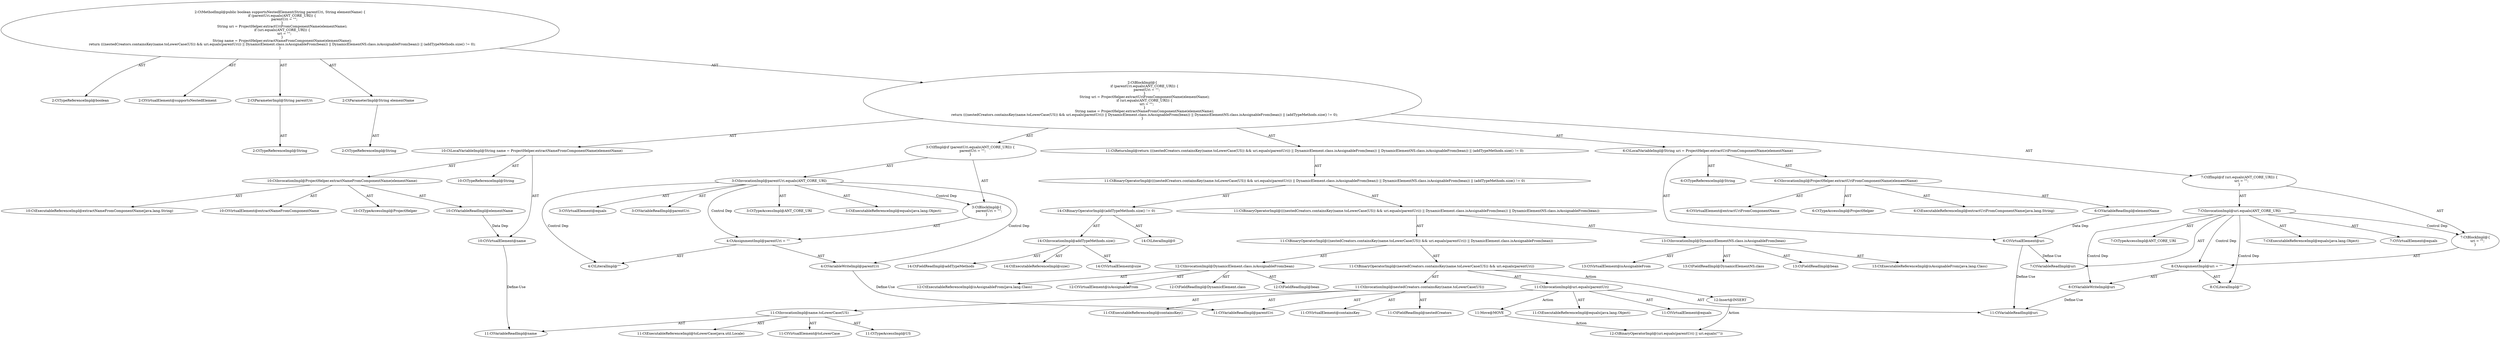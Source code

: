 digraph "supportsNestedElement#?,String,String" {
0 [label="2:CtTypeReferenceImpl@boolean" shape=ellipse]
1 [label="2:CtVirtualElement@supportsNestedElement" shape=ellipse]
2 [label="2:CtParameterImpl@String parentUri" shape=ellipse]
3 [label="2:CtTypeReferenceImpl@String" shape=ellipse]
4 [label="2:CtParameterImpl@String elementName" shape=ellipse]
5 [label="2:CtTypeReferenceImpl@String" shape=ellipse]
6 [label="3:CtExecutableReferenceImpl@equals(java.lang.Object)" shape=ellipse]
7 [label="3:CtVirtualElement@equals" shape=ellipse]
8 [label="3:CtVariableReadImpl@parentUri" shape=ellipse]
9 [label="3:CtTypeAccessImpl@ANT_CORE_URI" shape=ellipse]
10 [label="3:CtInvocationImpl@parentUri.equals(ANT_CORE_URI)" shape=ellipse]
11 [label="4:CtVariableWriteImpl@parentUri" shape=ellipse]
12 [label="4:CtLiteralImpl@\"\"" shape=ellipse]
13 [label="4:CtAssignmentImpl@parentUri = \"\"" shape=ellipse]
14 [label="3:CtBlockImpl@\{
    parentUri = \"\";
\}" shape=ellipse]
15 [label="3:CtIfImpl@if (parentUri.equals(ANT_CORE_URI)) \{
    parentUri = \"\";
\}" shape=ellipse]
16 [label="6:CtTypeReferenceImpl@String" shape=ellipse]
17 [label="6:CtExecutableReferenceImpl@extractUriFromComponentName(java.lang.String)" shape=ellipse]
18 [label="6:CtVirtualElement@extractUriFromComponentName" shape=ellipse]
19 [label="6:CtTypeAccessImpl@ProjectHelper" shape=ellipse]
20 [label="6:CtVariableReadImpl@elementName" shape=ellipse]
21 [label="6:CtInvocationImpl@ProjectHelper.extractUriFromComponentName(elementName)" shape=ellipse]
22 [label="6:CtVirtualElement@uri" shape=ellipse]
23 [label="6:CtLocalVariableImpl@String uri = ProjectHelper.extractUriFromComponentName(elementName)" shape=ellipse]
24 [label="7:CtExecutableReferenceImpl@equals(java.lang.Object)" shape=ellipse]
25 [label="7:CtVirtualElement@equals" shape=ellipse]
26 [label="7:CtVariableReadImpl@uri" shape=ellipse]
27 [label="7:CtTypeAccessImpl@ANT_CORE_URI" shape=ellipse]
28 [label="7:CtInvocationImpl@uri.equals(ANT_CORE_URI)" shape=ellipse]
29 [label="8:CtVariableWriteImpl@uri" shape=ellipse]
30 [label="8:CtLiteralImpl@\"\"" shape=ellipse]
31 [label="8:CtAssignmentImpl@uri = \"\"" shape=ellipse]
32 [label="7:CtBlockImpl@\{
    uri = \"\";
\}" shape=ellipse]
33 [label="7:CtIfImpl@if (uri.equals(ANT_CORE_URI)) \{
    uri = \"\";
\}" shape=ellipse]
34 [label="10:CtTypeReferenceImpl@String" shape=ellipse]
35 [label="10:CtExecutableReferenceImpl@extractNameFromComponentName(java.lang.String)" shape=ellipse]
36 [label="10:CtVirtualElement@extractNameFromComponentName" shape=ellipse]
37 [label="10:CtTypeAccessImpl@ProjectHelper" shape=ellipse]
38 [label="10:CtVariableReadImpl@elementName" shape=ellipse]
39 [label="10:CtInvocationImpl@ProjectHelper.extractNameFromComponentName(elementName)" shape=ellipse]
40 [label="10:CtVirtualElement@name" shape=ellipse]
41 [label="10:CtLocalVariableImpl@String name = ProjectHelper.extractNameFromComponentName(elementName)" shape=ellipse]
42 [label="11:CtExecutableReferenceImpl@containsKey()" shape=ellipse]
43 [label="11:CtVirtualElement@containsKey" shape=ellipse]
44 [label="11:CtFieldReadImpl@nestedCreators" shape=ellipse]
45 [label="11:CtExecutableReferenceImpl@toLowerCase(java.util.Locale)" shape=ellipse]
46 [label="11:CtVirtualElement@toLowerCase" shape=ellipse]
47 [label="11:CtVariableReadImpl@name" shape=ellipse]
48 [label="11:CtTypeAccessImpl@US" shape=ellipse]
49 [label="11:CtInvocationImpl@name.toLowerCase(US)" shape=ellipse]
50 [label="11:CtInvocationImpl@nestedCreators.containsKey(name.toLowerCase(US))" shape=ellipse]
51 [label="11:CtExecutableReferenceImpl@equals(java.lang.Object)" shape=ellipse]
52 [label="11:CtVirtualElement@equals" shape=ellipse]
53 [label="11:CtVariableReadImpl@uri" shape=ellipse]
54 [label="11:CtVariableReadImpl@parentUri" shape=ellipse]
55 [label="11:CtInvocationImpl@uri.equals(parentUri)" shape=ellipse]
56 [label="11:CtBinaryOperatorImpl@(nestedCreators.containsKey(name.toLowerCase(US)) && uri.equals(parentUri))" shape=ellipse]
57 [label="12:CtExecutableReferenceImpl@isAssignableFrom(java.lang.Class)" shape=ellipse]
58 [label="12:CtVirtualElement@isAssignableFrom" shape=ellipse]
59 [label="12:CtFieldReadImpl@DynamicElement.class" shape=ellipse]
60 [label="12:CtFieldReadImpl@bean" shape=ellipse]
61 [label="12:CtInvocationImpl@DynamicElement.class.isAssignableFrom(bean)" shape=ellipse]
62 [label="11:CtBinaryOperatorImpl@((nestedCreators.containsKey(name.toLowerCase(US)) && uri.equals(parentUri)) || DynamicElement.class.isAssignableFrom(bean))" shape=ellipse]
63 [label="13:CtExecutableReferenceImpl@isAssignableFrom(java.lang.Class)" shape=ellipse]
64 [label="13:CtVirtualElement@isAssignableFrom" shape=ellipse]
65 [label="13:CtFieldReadImpl@DynamicElementNS.class" shape=ellipse]
66 [label="13:CtFieldReadImpl@bean" shape=ellipse]
67 [label="13:CtInvocationImpl@DynamicElementNS.class.isAssignableFrom(bean)" shape=ellipse]
68 [label="11:CtBinaryOperatorImpl@(((nestedCreators.containsKey(name.toLowerCase(US)) && uri.equals(parentUri)) || DynamicElement.class.isAssignableFrom(bean)) || DynamicElementNS.class.isAssignableFrom(bean))" shape=ellipse]
69 [label="14:CtExecutableReferenceImpl@size()" shape=ellipse]
70 [label="14:CtVirtualElement@size" shape=ellipse]
71 [label="14:CtFieldReadImpl@addTypeMethods" shape=ellipse]
72 [label="14:CtInvocationImpl@addTypeMethods.size()" shape=ellipse]
73 [label="14:CtLiteralImpl@0" shape=ellipse]
74 [label="14:CtBinaryOperatorImpl@(addTypeMethods.size() != 0)" shape=ellipse]
75 [label="11:CtBinaryOperatorImpl@(((nestedCreators.containsKey(name.toLowerCase(US)) && uri.equals(parentUri)) || DynamicElement.class.isAssignableFrom(bean)) || DynamicElementNS.class.isAssignableFrom(bean)) || (addTypeMethods.size() != 0)" shape=ellipse]
76 [label="11:CtReturnImpl@return (((nestedCreators.containsKey(name.toLowerCase(US)) && uri.equals(parentUri)) || DynamicElement.class.isAssignableFrom(bean)) || DynamicElementNS.class.isAssignableFrom(bean)) || (addTypeMethods.size() != 0)" shape=ellipse]
77 [label="2:CtBlockImpl@\{
    if (parentUri.equals(ANT_CORE_URI)) \{
        parentUri = \"\";
    \}
    String uri = ProjectHelper.extractUriFromComponentName(elementName);
    if (uri.equals(ANT_CORE_URI)) \{
        uri = \"\";
    \}
    String name = ProjectHelper.extractNameFromComponentName(elementName);
    return (((nestedCreators.containsKey(name.toLowerCase(US)) && uri.equals(parentUri)) || DynamicElement.class.isAssignableFrom(bean)) || DynamicElementNS.class.isAssignableFrom(bean)) || (addTypeMethods.size() != 0);
\}" shape=ellipse]
78 [label="2:CtMethodImpl@public boolean supportsNestedElement(String parentUri, String elementName) \{
    if (parentUri.equals(ANT_CORE_URI)) \{
        parentUri = \"\";
    \}
    String uri = ProjectHelper.extractUriFromComponentName(elementName);
    if (uri.equals(ANT_CORE_URI)) \{
        uri = \"\";
    \}
    String name = ProjectHelper.extractNameFromComponentName(elementName);
    return (((nestedCreators.containsKey(name.toLowerCase(US)) && uri.equals(parentUri)) || DynamicElement.class.isAssignableFrom(bean)) || DynamicElementNS.class.isAssignableFrom(bean)) || (addTypeMethods.size() != 0);
\}" shape=ellipse]
79 [label="12:Insert@INSERT" shape=ellipse]
80 [label="12:CtBinaryOperatorImpl@(uri.equals(parentUri) || uri.equals(\"\"))" shape=ellipse]
81 [label="11:Move@MOVE" shape=ellipse]
2 -> 3 [label="AST"];
4 -> 5 [label="AST"];
10 -> 7 [label="AST"];
10 -> 8 [label="AST"];
10 -> 6 [label="AST"];
10 -> 9 [label="AST"];
10 -> 14 [label="Control Dep"];
10 -> 13 [label="Control Dep"];
10 -> 11 [label="Control Dep"];
10 -> 12 [label="Control Dep"];
11 -> 54 [label="Define-Use"];
13 -> 11 [label="AST"];
13 -> 12 [label="AST"];
14 -> 13 [label="AST"];
15 -> 10 [label="AST"];
15 -> 14 [label="AST"];
20 -> 22 [label="Data Dep"];
21 -> 18 [label="AST"];
21 -> 19 [label="AST"];
21 -> 17 [label="AST"];
21 -> 20 [label="AST"];
22 -> 26 [label="Define-Use"];
22 -> 53 [label="Define-Use"];
23 -> 22 [label="AST"];
23 -> 16 [label="AST"];
23 -> 21 [label="AST"];
28 -> 25 [label="AST"];
28 -> 26 [label="AST"];
28 -> 24 [label="AST"];
28 -> 27 [label="AST"];
28 -> 32 [label="Control Dep"];
28 -> 31 [label="Control Dep"];
28 -> 29 [label="Control Dep"];
28 -> 30 [label="Control Dep"];
29 -> 53 [label="Define-Use"];
31 -> 29 [label="AST"];
31 -> 30 [label="AST"];
32 -> 31 [label="AST"];
33 -> 28 [label="AST"];
33 -> 32 [label="AST"];
38 -> 40 [label="Data Dep"];
39 -> 36 [label="AST"];
39 -> 37 [label="AST"];
39 -> 35 [label="AST"];
39 -> 38 [label="AST"];
40 -> 47 [label="Define-Use"];
41 -> 40 [label="AST"];
41 -> 34 [label="AST"];
41 -> 39 [label="AST"];
49 -> 46 [label="AST"];
49 -> 47 [label="AST"];
49 -> 45 [label="AST"];
49 -> 48 [label="AST"];
50 -> 43 [label="AST"];
50 -> 44 [label="AST"];
50 -> 42 [label="AST"];
50 -> 49 [label="AST"];
55 -> 52 [label="AST"];
55 -> 53 [label="AST"];
55 -> 51 [label="AST"];
55 -> 54 [label="AST"];
55 -> 81 [label="Action"];
56 -> 50 [label="AST"];
56 -> 55 [label="AST"];
56 -> 79 [label="Action"];
61 -> 58 [label="AST"];
61 -> 59 [label="AST"];
61 -> 57 [label="AST"];
61 -> 60 [label="AST"];
62 -> 56 [label="AST"];
62 -> 61 [label="AST"];
67 -> 64 [label="AST"];
67 -> 65 [label="AST"];
67 -> 63 [label="AST"];
67 -> 66 [label="AST"];
68 -> 62 [label="AST"];
68 -> 67 [label="AST"];
72 -> 70 [label="AST"];
72 -> 71 [label="AST"];
72 -> 69 [label="AST"];
74 -> 72 [label="AST"];
74 -> 73 [label="AST"];
75 -> 68 [label="AST"];
75 -> 74 [label="AST"];
76 -> 75 [label="AST"];
77 -> 15 [label="AST"];
77 -> 23 [label="AST"];
77 -> 33 [label="AST"];
77 -> 41 [label="AST"];
77 -> 76 [label="AST"];
78 -> 1 [label="AST"];
78 -> 0 [label="AST"];
78 -> 2 [label="AST"];
78 -> 4 [label="AST"];
78 -> 77 [label="AST"];
79 -> 80 [label="Action"];
81 -> 80 [label="Action"];
}